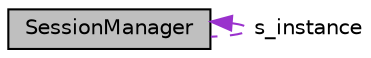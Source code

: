 digraph "SessionManager"
{
 // LATEX_PDF_SIZE
  edge [fontname="Helvetica",fontsize="10",labelfontname="Helvetica",labelfontsize="10"];
  node [fontname="Helvetica",fontsize="10",shape=record];
  Node1 [label="SessionManager",height=0.2,width=0.4,color="black", fillcolor="grey75", style="filled", fontcolor="black",tooltip="Manages active sessions for connected users."];
  Node1 -> Node1 [dir="back",color="darkorchid3",fontsize="10",style="dashed",label=" s_instance" ,fontname="Helvetica"];
}
